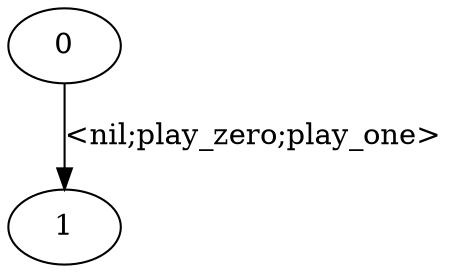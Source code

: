 digraph witness0 {
 0 [label="0",shape=ellipse]
 1 [label="1",shape=ellipse]
    0 -> 1[label="<nil;play_zero;play_one>"]
}
